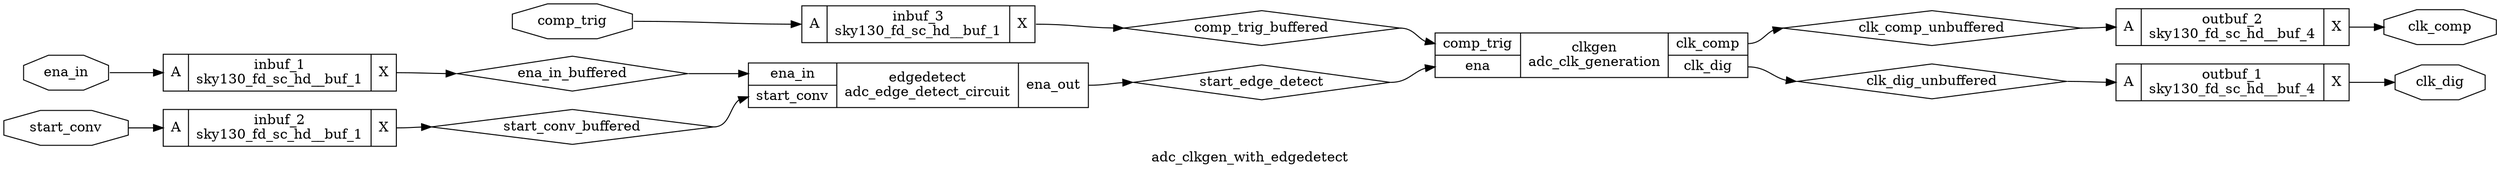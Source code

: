 digraph "adc_clkgen_with_edgedetect" {
label="adc_clkgen_with_edgedetect";
rankdir="LR";
remincross=true;
n1 [ shape=diamond, label="clk_comp_unbuffered", color="black", fontcolor="black" ];
n2 [ shape=diamond, label="clk_dig_unbuffered", color="black", fontcolor="black" ];
n3 [ shape=diamond, label="comp_trig_buffered", color="black", fontcolor="black" ];
n4 [ shape=diamond, label="start_conv_buffered", color="black", fontcolor="black" ];
n5 [ shape=diamond, label="ena_in_buffered", color="black", fontcolor="black" ];
n6 [ shape=diamond, label="start_edge_detect", color="black", fontcolor="black" ];
n7 [ shape=octagon, label="clk_comp", color="black", fontcolor="black" ];
n8 [ shape=octagon, label="clk_dig", color="black", fontcolor="black" ];
n9 [ shape=octagon, label="comp_trig", color="black", fontcolor="black" ];
n10 [ shape=octagon, label="start_conv", color="black", fontcolor="black" ];
n11 [ shape=octagon, label="ena_in", color="black", fontcolor="black" ];
c13 [ shape=record, label="{{<p9> comp_trig|<p12> ena}|clkgen\nadc_clk_generation|{<p7> clk_comp|<p8> clk_dig}}" ];
c15 [ shape=record, label="{{<p11> ena_in|<p10> start_conv}|edgedetect\nadc_edge_detect_circuit|{<p14> ena_out}}" ];
c18 [ shape=record, label="{{<p16> A}|outbuf_2\nsky130_fd_sc_hd__buf_4|{<p17> X}}" ];
c19 [ shape=record, label="{{<p16> A}|outbuf_1\nsky130_fd_sc_hd__buf_4|{<p17> X}}" ];
c20 [ shape=record, label="{{<p16> A}|inbuf_3\nsky130_fd_sc_hd__buf_1|{<p17> X}}" ];
c21 [ shape=record, label="{{<p16> A}|inbuf_2\nsky130_fd_sc_hd__buf_1|{<p17> X}}" ];
c22 [ shape=record, label="{{<p16> A}|inbuf_1\nsky130_fd_sc_hd__buf_1|{<p17> X}}" ];
c13:p7:e -> n1:w [color="black", label=""];
n1:e -> c18:p16:w [color="black", label=""];
n10:e -> c21:p16:w [color="black", label=""];
n11:e -> c22:p16:w [color="black", label=""];
c13:p8:e -> n2:w [color="black", label=""];
n2:e -> c19:p16:w [color="black", label=""];
c20:p17:e -> n3:w [color="black", label=""];
n3:e -> c13:p9:w [color="black", label=""];
c21:p17:e -> n4:w [color="black", label=""];
n4:e -> c15:p10:w [color="black", label=""];
c22:p17:e -> n5:w [color="black", label=""];
n5:e -> c15:p11:w [color="black", label=""];
c15:p14:e -> n6:w [color="black", label=""];
n6:e -> c13:p12:w [color="black", label=""];
c18:p17:e -> n7:w [color="black", label=""];
c19:p17:e -> n8:w [color="black", label=""];
n9:e -> c20:p16:w [color="black", label=""];
}
